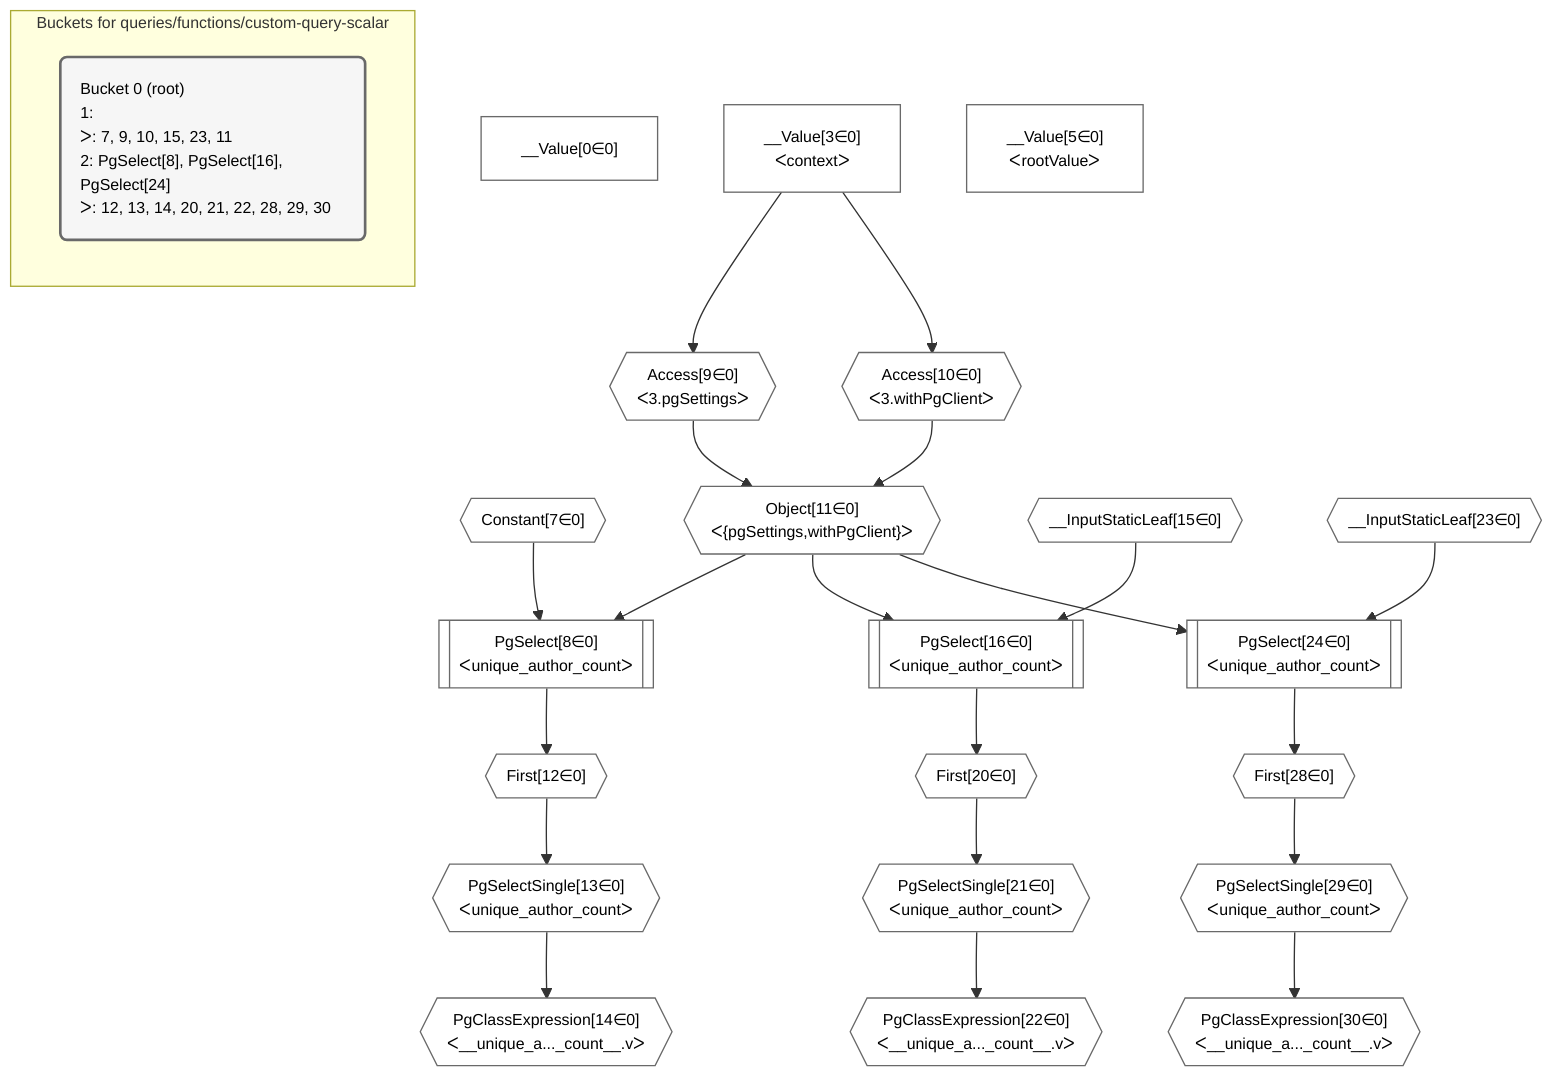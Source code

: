 %%{init: {'themeVariables': { 'fontSize': '12px'}}}%%
graph TD
    classDef path fill:#eee,stroke:#000,color:#000
    classDef plan fill:#fff,stroke-width:1px,color:#000
    classDef itemplan fill:#fff,stroke-width:2px,color:#000
    classDef unbatchedplan fill:#dff,stroke-width:1px,color:#000
    classDef sideeffectplan fill:#fcc,stroke-width:2px,color:#000
    classDef bucket fill:#f6f6f6,color:#000,stroke-width:2px,text-align:left


    %% define steps
    __Value0["__Value[0∈0]"]:::plan
    __Value3["__Value[3∈0]<br />ᐸcontextᐳ"]:::plan
    __Value5["__Value[5∈0]<br />ᐸrootValueᐳ"]:::plan
    Constant7{{"Constant[7∈0]"}}:::plan
    Access9{{"Access[9∈0]<br />ᐸ3.pgSettingsᐳ"}}:::plan
    Access10{{"Access[10∈0]<br />ᐸ3.withPgClientᐳ"}}:::plan
    Object11{{"Object[11∈0]<br />ᐸ{pgSettings,withPgClient}ᐳ"}}:::plan
    PgSelect8[["PgSelect[8∈0]<br />ᐸunique_author_countᐳ"]]:::plan
    First12{{"First[12∈0]"}}:::plan
    PgSelectSingle13{{"PgSelectSingle[13∈0]<br />ᐸunique_author_countᐳ"}}:::plan
    PgClassExpression14{{"PgClassExpression[14∈0]<br />ᐸ__unique_a..._count__.vᐳ"}}:::plan
    __InputStaticLeaf15{{"__InputStaticLeaf[15∈0]"}}:::plan
    PgSelect16[["PgSelect[16∈0]<br />ᐸunique_author_countᐳ"]]:::plan
    First20{{"First[20∈0]"}}:::plan
    PgSelectSingle21{{"PgSelectSingle[21∈0]<br />ᐸunique_author_countᐳ"}}:::plan
    PgClassExpression22{{"PgClassExpression[22∈0]<br />ᐸ__unique_a..._count__.vᐳ"}}:::plan
    __InputStaticLeaf23{{"__InputStaticLeaf[23∈0]"}}:::plan
    PgSelect24[["PgSelect[24∈0]<br />ᐸunique_author_countᐳ"]]:::plan
    First28{{"First[28∈0]"}}:::plan
    PgSelectSingle29{{"PgSelectSingle[29∈0]<br />ᐸunique_author_countᐳ"}}:::plan
    PgClassExpression30{{"PgClassExpression[30∈0]<br />ᐸ__unique_a..._count__.vᐳ"}}:::plan

    %% plan dependencies
    __Value3 --> Access9
    __Value3 --> Access10
    Access9 & Access10 --> Object11
    Object11 & Constant7 --> PgSelect8
    PgSelect8 --> First12
    First12 --> PgSelectSingle13
    PgSelectSingle13 --> PgClassExpression14
    Object11 & __InputStaticLeaf15 --> PgSelect16
    PgSelect16 --> First20
    First20 --> PgSelectSingle21
    PgSelectSingle21 --> PgClassExpression22
    Object11 & __InputStaticLeaf23 --> PgSelect24
    PgSelect24 --> First28
    First28 --> PgSelectSingle29
    PgSelectSingle29 --> PgClassExpression30

    subgraph "Buckets for queries/functions/custom-query-scalar"
    Bucket0("Bucket 0 (root)<br />1: <br />ᐳ: 7, 9, 10, 15, 23, 11<br />2: PgSelect[8], PgSelect[16], PgSelect[24]<br />ᐳ: 12, 13, 14, 20, 21, 22, 28, 29, 30"):::bucket
    classDef bucket0 stroke:#696969
    class Bucket0,__Value0,__Value3,__Value5,Constant7,PgSelect8,Access9,Access10,Object11,First12,PgSelectSingle13,PgClassExpression14,__InputStaticLeaf15,PgSelect16,First20,PgSelectSingle21,PgClassExpression22,__InputStaticLeaf23,PgSelect24,First28,PgSelectSingle29,PgClassExpression30 bucket0
    end